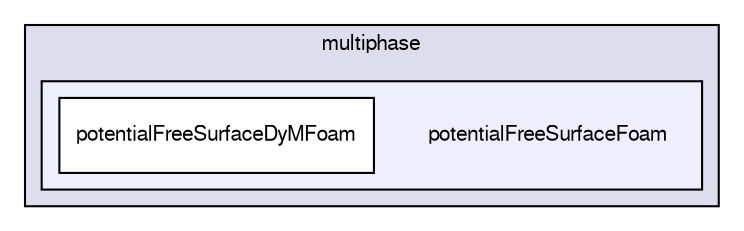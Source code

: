 digraph "applications/solvers/multiphase/potentialFreeSurfaceFoam" {
  bgcolor=transparent;
  compound=true
  node [ fontsize="10", fontname="FreeSans"];
  edge [ labelfontsize="10", labelfontname="FreeSans"];
  subgraph clusterdir_d62a5a20700de1cb9696e405d497a576 {
    graph [ bgcolor="#ddddee", pencolor="black", label="multiphase" fontname="FreeSans", fontsize="10", URL="dir_d62a5a20700de1cb9696e405d497a576.html"]
  subgraph clusterdir_40ec60a1fdb4f603452122e742a2be76 {
    graph [ bgcolor="#eeeeff", pencolor="black", label="" URL="dir_40ec60a1fdb4f603452122e742a2be76.html"];
    dir_40ec60a1fdb4f603452122e742a2be76 [shape=plaintext label="potentialFreeSurfaceFoam"];
    dir_d1360e31ac6519a46a043cfe310bfefb [shape=box label="potentialFreeSurfaceDyMFoam" color="black" fillcolor="white" style="filled" URL="dir_d1360e31ac6519a46a043cfe310bfefb.html"];
  }
  }
}
